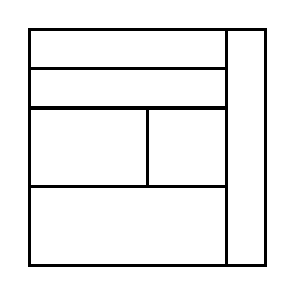 \begin{tikzpicture}[very thick, scale=.5]
    \draw (0,5) rectangle (5,6);
    \draw (0,4) rectangle (5,5);
    \draw (0,2) rectangle (3,4);
    \draw (3,2) rectangle (5,4);
    \draw (0,0) rectangle (5,2);
    \draw (5,0) rectangle (6,6);
\end{tikzpicture}
